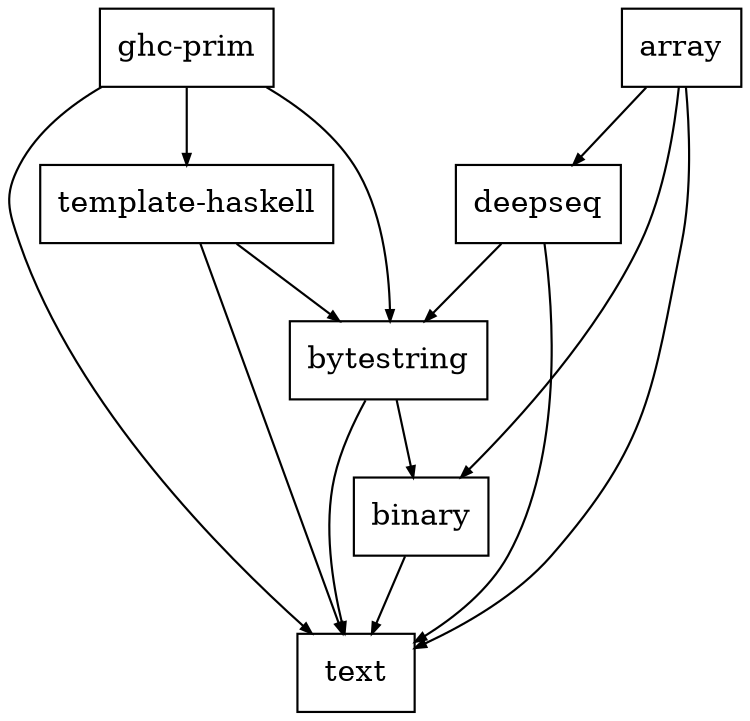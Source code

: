 digraph {
    node [height=0.5;shape=box]
    graph [overlap=false;size="5!";splines=spline]
    edge [arrowsize=0.5]
    rankdir="TB"
    "text" 
    "template-haskell" 
    "ghc-prim" 
    "deepseq" 
    "bytestring" 
    "binary" 
    "array" 
    "template-haskell" -> "text" 
    "template-haskell" -> "bytestring" 
    "ghc-prim" -> "text" 
    "ghc-prim" -> "template-haskell" 
    "ghc-prim" -> "bytestring" 
    "deepseq" -> "text" 
    "deepseq" -> "bytestring" 
    "bytestring" -> "text" 
    "bytestring" -> "binary" 
    "binary" -> "text" 
    "array" -> "text" 
    "array" -> "deepseq" 
    "array" -> "binary" 
    }